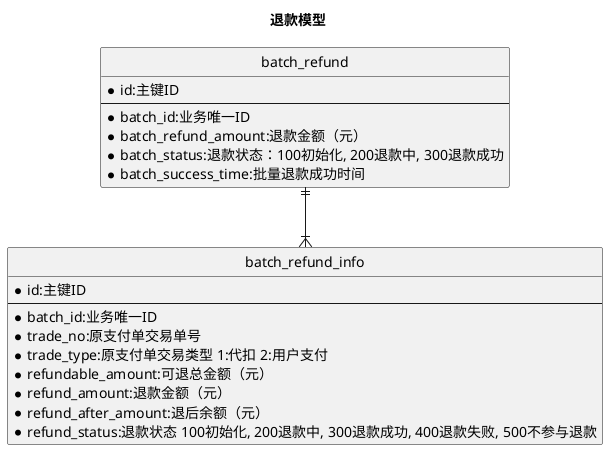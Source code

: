 @startuml

title 退款模型

'隐藏类标'
hide circle

'使用直线'
skinparam linetype ortho

entity "batch_refund" {
*id:主键ID
--
*batch_id:业务唯一ID
*batch_refund_amount:退款金额（元）
*batch_status:退款状态：100初始化, 200退款中, 300退款成功
*batch_success_time:批量退款成功时间
}

entity "batch_refund_info" {
*id:主键ID
--
*batch_id:业务唯一ID
*trade_no:原支付单交易单号
*trade_type:原支付单交易类型 1:代扣 2:用户支付
*refundable_amount:可退总金额（元）
*refund_amount:退款金额（元）
*refund_after_amount:退后余额（元）
*refund_status:退款状态 100初始化, 200退款中, 300退款成功, 400退款失败, 500不参与退款
}

'一对多'
batch_refund ||--|{ batch_refund_info

@enduml
